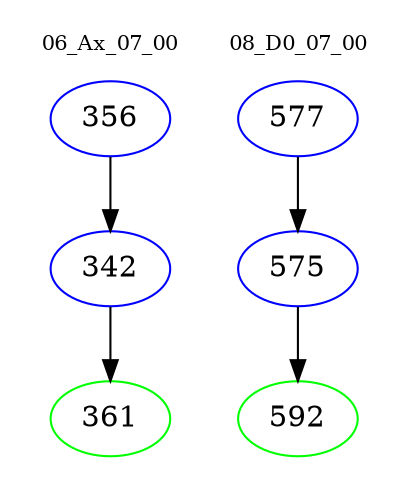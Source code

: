 digraph{
subgraph cluster_0 {
color = white
label = "06_Ax_07_00";
fontsize=10;
T0_356 [label="356", color="blue"]
T0_356 -> T0_342 [color="black"]
T0_342 [label="342", color="blue"]
T0_342 -> T0_361 [color="black"]
T0_361 [label="361", color="green"]
}
subgraph cluster_1 {
color = white
label = "08_D0_07_00";
fontsize=10;
T1_577 [label="577", color="blue"]
T1_577 -> T1_575 [color="black"]
T1_575 [label="575", color="blue"]
T1_575 -> T1_592 [color="black"]
T1_592 [label="592", color="green"]
}
}
